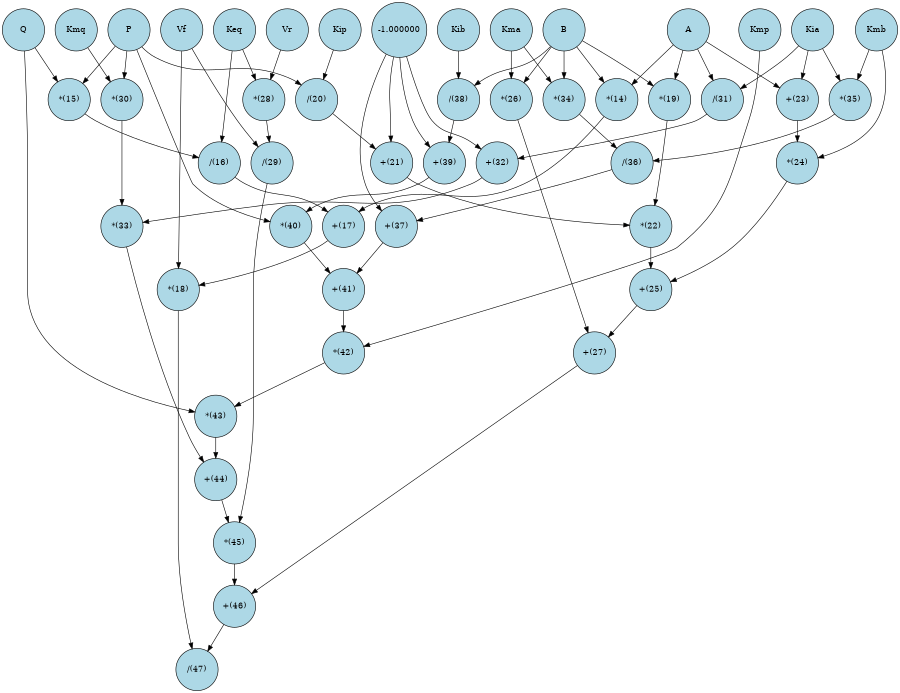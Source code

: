 digraph G {
  size="6,6";
  node [shape=circle style=filled width=1 height=1 fillcolor=lightblue];
  { rank = same; "Vf"; "A"; "B"; "P"; "Q"; "Keq"; "-1.000000"; "Kip"; "Kmb"; "Kia"; "Kma"; "Vr"; "Kmq"; "-1.000000"; "Kmp"; "-1.000000"; "-1.000000"; "Kib"; }

  "Vf" -> "*(18)";
  "Vf" -> "/(29)";
  "A" -> "*(14)";
  "A" -> "*(19)";
  "A" -> "+(23)";
  "A" -> "/(31)";
  "B" -> "*(14)";
  "B" -> "*(19)";
  "B" -> "*(26)";
  "B" -> "*(34)";
  "B" -> "/(38)";
  "*(14)" -> "+(17)";
  "P" -> "*(15)";
  "P" -> "/(20)";
  "P" -> "*(30)";
  "P" -> "*(40)";
  "Q" -> "*(15)";
  "Q" -> "*(43)";
  "*(15)" -> "/(16)";
  "Keq" -> "/(16)";
  "Keq" -> "*(28)";
  "/(16)" -> "+(17)";
  "+(17)" -> "*(18)";
  "*(18)" -> "/(47)";
  "*(19)" -> "*(22)";
  "-1.000000" -> "+(21)";
  "Kip" -> "/(20)";
  "/(20)" -> "+(21)";
  "+(21)" -> "*(22)";
  "*(22)" -> "+(25)";
  "Kmb" -> "*(24)";
  "Kmb" -> "*(35)";
  "Kia" -> "+(23)";
  "Kia" -> "/(31)";
  "Kia" -> "*(35)";
  "+(23)" -> "*(24)";
  "*(24)" -> "+(25)";
  "+(25)" -> "+(27)";
  "Kma" -> "*(26)";
  "Kma" -> "*(34)";
  "*(26)" -> "+(27)";
  "+(27)" -> "+(46)";
  "Vr" -> "*(28)";
  "*(28)" -> "/(29)";
  "/(29)" -> "*(45)";
  "Kmq" -> "*(30)";
  "*(30)" -> "*(33)";
  "-1.000000" -> "+(32)";
  "/(31)" -> "+(32)";
  "+(32)" -> "*(33)";
  "*(33)" -> "+(44)";
  "Kmp" -> "*(42)";
  "-1.000000" -> "+(37)";
  "*(34)" -> "/(36)";
  "*(35)" -> "/(36)";
  "/(36)" -> "+(37)";
  "+(37)" -> "+(41)";
  "-1.000000" -> "+(39)";
  "Kib" -> "/(38)";
  "/(38)" -> "+(39)";
  "+(39)" -> "*(40)";
  "*(40)" -> "+(41)";
  "+(41)" -> "*(42)";
  "*(42)" -> "*(43)";
  "*(43)" -> "+(44)";
  "+(44)" -> "*(45)";
  "*(45)" -> "+(46)";
  "+(46)" -> "/(47)";
}
